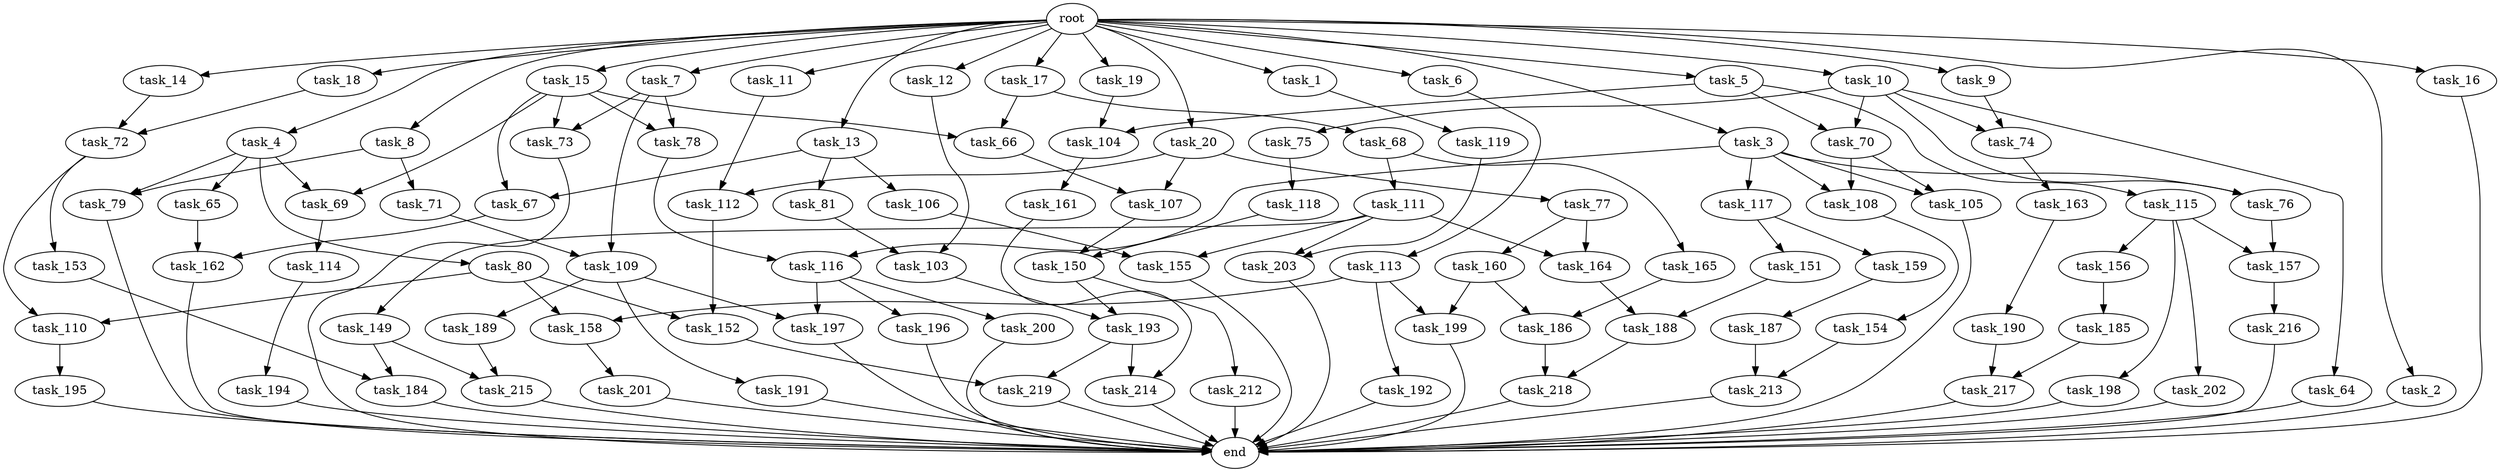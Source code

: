 digraph G {
  task_116 [size="343597383680.000000"];
  task_105 [size="730144440320.000000"];
  task_163 [size="549755813888.000000"];
  task_15 [size="1024.000000"];
  task_118 [size="549755813888.000000"];
  task_184 [size="352187318272.000000"];
  task_153 [size="549755813888.000000"];
  task_191 [size="695784701952.000000"];
  task_7 [size="1024.000000"];
  task_104 [size="841813590016.000000"];
  task_119 [size="420906795008.000000"];
  task_197 [size="1245540515840.000000"];
  task_79 [size="627065225216.000000"];
  task_75 [size="214748364800.000000"];
  task_214 [size="111669149696.000000"];
  task_154 [size="858993459200.000000"];
  task_106 [size="77309411328.000000"];
  task_117 [size="34359738368.000000"];
  task_155 [size="936302870528.000000"];
  task_9 [size="1024.000000"];
  task_196 [size="549755813888.000000"];
  task_216 [size="309237645312.000000"];
  task_112 [size="773094113280.000000"];
  task_185 [size="309237645312.000000"];
  task_164 [size="627065225216.000000"];
  task_217 [size="455266533376.000000"];
  task_73 [size="1408749273088.000000"];
  task_64 [size="214748364800.000000"];
  task_77 [size="77309411328.000000"];
  task_198 [size="695784701952.000000"];
  task_65 [size="549755813888.000000"];
  task_150 [size="833223655424.000000"];
  task_18 [size="1024.000000"];
  task_188 [size="1168231104512.000000"];
  task_212 [size="77309411328.000000"];
  task_68 [size="77309411328.000000"];
  task_115 [size="420906795008.000000"];
  task_160 [size="549755813888.000000"];
  task_156 [size="695784701952.000000"];
  task_1 [size="1024.000000"];
  task_159 [size="858993459200.000000"];
  task_78 [size="1408749273088.000000"];
  task_157 [size="833223655424.000000"];
  task_109 [size="893353197568.000000"];
  task_201 [size="695784701952.000000"];
  task_189 [size="695784701952.000000"];
  task_186 [size="171798691840.000000"];
  task_69 [size="1099511627776.000000"];
  task_162 [size="730144440320.000000"];
  task_165 [size="77309411328.000000"];
  task_80 [size="549755813888.000000"];
  task_20 [size="1024.000000"];
  task_194 [size="77309411328.000000"];
  task_190 [size="137438953472.000000"];
  task_66 [size="627065225216.000000"];
  task_19 [size="1024.000000"];
  task_161 [size="695784701952.000000"];
  task_213 [size="687194767360.000000"];
  task_195 [size="420906795008.000000"];
  end [size="0.000000"];
  task_192 [size="549755813888.000000"];
  task_11 [size="1024.000000"];
  task_4 [size="1024.000000"];
  task_10 [size="1024.000000"];
  task_193 [size="386547056640.000000"];
  task_158 [size="764504178688.000000"];
  task_70 [size="635655159808.000000"];
  task_71 [size="77309411328.000000"];
  task_67 [size="627065225216.000000"];
  task_14 [size="1024.000000"];
  task_12 [size="1024.000000"];
  task_13 [size="1024.000000"];
  task_187 [size="695784701952.000000"];
  task_108 [size="730144440320.000000"];
  task_81 [size="77309411328.000000"];
  task_3 [size="1024.000000"];
  task_114 [size="214748364800.000000"];
  task_218 [size="936302870528.000000"];
  task_103 [size="1116691496960.000000"];
  task_113 [size="214748364800.000000"];
  task_6 [size="1024.000000"];
  task_203 [size="292057776128.000000"];
  task_2 [size="1024.000000"];
  task_219 [size="936302870528.000000"];
  task_107 [size="498216206336.000000"];
  task_72 [size="111669149696.000000"];
  task_74 [size="352187318272.000000"];
  task_149 [size="77309411328.000000"];
  task_17 [size="1024.000000"];
  task_76 [size="249108103168.000000"];
  task_202 [size="695784701952.000000"];
  task_200 [size="549755813888.000000"];
  root [size="0.000000"];
  task_8 [size="1024.000000"];
  task_16 [size="1024.000000"];
  task_199 [size="687194767360.000000"];
  task_152 [size="1073741824000.000000"];
  task_5 [size="1024.000000"];
  task_215 [size="523986010112.000000"];
  task_110 [size="764504178688.000000"];
  task_111 [size="77309411328.000000"];
  task_151 [size="858993459200.000000"];

  task_116 -> task_200 [size="536870912.000000"];
  task_116 -> task_197 [size="536870912.000000"];
  task_116 -> task_196 [size="536870912.000000"];
  task_105 -> end [size="1.000000"];
  task_163 -> task_190 [size="134217728.000000"];
  task_15 -> task_66 [size="536870912.000000"];
  task_15 -> task_67 [size="536870912.000000"];
  task_15 -> task_78 [size="536870912.000000"];
  task_15 -> task_73 [size="536870912.000000"];
  task_15 -> task_69 [size="536870912.000000"];
  task_118 -> task_150 [size="679477248.000000"];
  task_184 -> end [size="1.000000"];
  task_153 -> task_184 [size="134217728.000000"];
  task_191 -> end [size="1.000000"];
  task_7 -> task_109 [size="838860800.000000"];
  task_7 -> task_78 [size="838860800.000000"];
  task_7 -> task_73 [size="838860800.000000"];
  task_104 -> task_161 [size="679477248.000000"];
  task_119 -> task_203 [size="209715200.000000"];
  task_197 -> end [size="1.000000"];
  task_79 -> end [size="1.000000"];
  task_75 -> task_118 [size="536870912.000000"];
  task_214 -> end [size="1.000000"];
  task_154 -> task_213 [size="134217728.000000"];
  task_106 -> task_155 [size="838860800.000000"];
  task_117 -> task_151 [size="838860800.000000"];
  task_117 -> task_159 [size="838860800.000000"];
  task_155 -> end [size="1.000000"];
  task_9 -> task_74 [size="134217728.000000"];
  task_196 -> end [size="1.000000"];
  task_216 -> end [size="1.000000"];
  task_112 -> task_152 [size="838860800.000000"];
  task_185 -> task_217 [size="411041792.000000"];
  task_164 -> task_188 [size="838860800.000000"];
  task_217 -> end [size="1.000000"];
  task_73 -> end [size="1.000000"];
  task_64 -> end [size="1.000000"];
  task_77 -> task_164 [size="536870912.000000"];
  task_77 -> task_160 [size="536870912.000000"];
  task_198 -> end [size="1.000000"];
  task_65 -> task_162 [size="33554432.000000"];
  task_150 -> task_193 [size="75497472.000000"];
  task_150 -> task_212 [size="75497472.000000"];
  task_18 -> task_72 [size="75497472.000000"];
  task_188 -> task_218 [size="75497472.000000"];
  task_212 -> end [size="1.000000"];
  task_68 -> task_111 [size="75497472.000000"];
  task_68 -> task_165 [size="75497472.000000"];
  task_115 -> task_156 [size="679477248.000000"];
  task_115 -> task_202 [size="679477248.000000"];
  task_115 -> task_157 [size="679477248.000000"];
  task_115 -> task_198 [size="679477248.000000"];
  task_160 -> task_199 [size="134217728.000000"];
  task_160 -> task_186 [size="134217728.000000"];
  task_156 -> task_185 [size="301989888.000000"];
  task_1 -> task_119 [size="411041792.000000"];
  task_159 -> task_187 [size="679477248.000000"];
  task_78 -> task_116 [size="301989888.000000"];
  task_157 -> task_216 [size="301989888.000000"];
  task_109 -> task_191 [size="679477248.000000"];
  task_109 -> task_189 [size="679477248.000000"];
  task_109 -> task_197 [size="679477248.000000"];
  task_201 -> end [size="1.000000"];
  task_189 -> task_215 [size="301989888.000000"];
  task_186 -> task_218 [size="838860800.000000"];
  task_69 -> task_114 [size="209715200.000000"];
  task_162 -> end [size="1.000000"];
  task_165 -> task_186 [size="33554432.000000"];
  task_80 -> task_158 [size="209715200.000000"];
  task_80 -> task_110 [size="209715200.000000"];
  task_80 -> task_152 [size="209715200.000000"];
  task_20 -> task_112 [size="75497472.000000"];
  task_20 -> task_107 [size="75497472.000000"];
  task_20 -> task_77 [size="75497472.000000"];
  task_194 -> end [size="1.000000"];
  task_190 -> task_217 [size="33554432.000000"];
  task_66 -> task_107 [size="411041792.000000"];
  task_19 -> task_104 [size="411041792.000000"];
  task_161 -> task_214 [size="33554432.000000"];
  task_213 -> end [size="1.000000"];
  task_195 -> end [size="1.000000"];
  task_192 -> end [size="1.000000"];
  task_11 -> task_112 [size="679477248.000000"];
  task_4 -> task_65 [size="536870912.000000"];
  task_4 -> task_79 [size="536870912.000000"];
  task_4 -> task_80 [size="536870912.000000"];
  task_4 -> task_69 [size="536870912.000000"];
  task_10 -> task_75 [size="209715200.000000"];
  task_10 -> task_76 [size="209715200.000000"];
  task_10 -> task_64 [size="209715200.000000"];
  task_10 -> task_70 [size="209715200.000000"];
  task_10 -> task_74 [size="209715200.000000"];
  task_193 -> task_214 [size="75497472.000000"];
  task_193 -> task_219 [size="75497472.000000"];
  task_158 -> task_201 [size="679477248.000000"];
  task_70 -> task_108 [size="679477248.000000"];
  task_70 -> task_105 [size="679477248.000000"];
  task_71 -> task_109 [size="33554432.000000"];
  task_67 -> task_162 [size="679477248.000000"];
  task_14 -> task_72 [size="33554432.000000"];
  task_12 -> task_103 [size="679477248.000000"];
  task_13 -> task_81 [size="75497472.000000"];
  task_13 -> task_67 [size="75497472.000000"];
  task_13 -> task_106 [size="75497472.000000"];
  task_187 -> task_213 [size="536870912.000000"];
  task_108 -> task_154 [size="838860800.000000"];
  task_81 -> task_103 [size="411041792.000000"];
  task_3 -> task_116 [size="33554432.000000"];
  task_3 -> task_108 [size="33554432.000000"];
  task_3 -> task_76 [size="33554432.000000"];
  task_3 -> task_117 [size="33554432.000000"];
  task_3 -> task_105 [size="33554432.000000"];
  task_114 -> task_194 [size="75497472.000000"];
  task_218 -> end [size="1.000000"];
  task_103 -> task_193 [size="301989888.000000"];
  task_113 -> task_158 [size="536870912.000000"];
  task_113 -> task_199 [size="536870912.000000"];
  task_113 -> task_192 [size="536870912.000000"];
  task_6 -> task_113 [size="209715200.000000"];
  task_203 -> end [size="1.000000"];
  task_2 -> end [size="1.000000"];
  task_219 -> end [size="1.000000"];
  task_107 -> task_150 [size="134217728.000000"];
  task_72 -> task_110 [size="536870912.000000"];
  task_72 -> task_153 [size="536870912.000000"];
  task_74 -> task_163 [size="536870912.000000"];
  task_149 -> task_184 [size="209715200.000000"];
  task_149 -> task_215 [size="209715200.000000"];
  task_17 -> task_66 [size="75497472.000000"];
  task_17 -> task_68 [size="75497472.000000"];
  task_76 -> task_157 [size="134217728.000000"];
  task_202 -> end [size="1.000000"];
  task_200 -> end [size="1.000000"];
  root -> task_13 [size="1.000000"];
  root -> task_17 [size="1.000000"];
  root -> task_3 [size="1.000000"];
  root -> task_4 [size="1.000000"];
  root -> task_20 [size="1.000000"];
  root -> task_15 [size="1.000000"];
  root -> task_10 [size="1.000000"];
  root -> task_6 [size="1.000000"];
  root -> task_11 [size="1.000000"];
  root -> task_9 [size="1.000000"];
  root -> task_16 [size="1.000000"];
  root -> task_8 [size="1.000000"];
  root -> task_18 [size="1.000000"];
  root -> task_1 [size="1.000000"];
  root -> task_5 [size="1.000000"];
  root -> task_19 [size="1.000000"];
  root -> task_2 [size="1.000000"];
  root -> task_14 [size="1.000000"];
  root -> task_7 [size="1.000000"];
  root -> task_12 [size="1.000000"];
  task_8 -> task_79 [size="75497472.000000"];
  task_8 -> task_71 [size="75497472.000000"];
  task_16 -> end [size="1.000000"];
  task_199 -> end [size="1.000000"];
  task_152 -> task_219 [size="838860800.000000"];
  task_5 -> task_104 [size="411041792.000000"];
  task_5 -> task_70 [size="411041792.000000"];
  task_5 -> task_115 [size="411041792.000000"];
  task_215 -> end [size="1.000000"];
  task_110 -> task_195 [size="411041792.000000"];
  task_111 -> task_149 [size="75497472.000000"];
  task_111 -> task_164 [size="75497472.000000"];
  task_111 -> task_155 [size="75497472.000000"];
  task_111 -> task_203 [size="75497472.000000"];
  task_151 -> task_188 [size="301989888.000000"];
}
